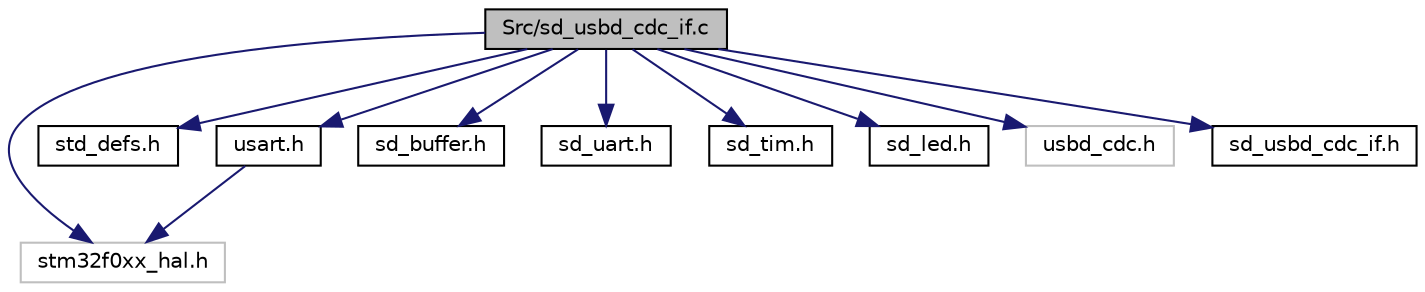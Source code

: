 digraph "Src/sd_usbd_cdc_if.c"
{
  edge [fontname="Helvetica",fontsize="10",labelfontname="Helvetica",labelfontsize="10"];
  node [fontname="Helvetica",fontsize="10",shape=record];
  Node0 [label="Src/sd_usbd_cdc_if.c",height=0.2,width=0.4,color="black", fillcolor="grey75", style="filled", fontcolor="black"];
  Node0 -> Node1 [color="midnightblue",fontsize="10",style="solid",fontname="Helvetica"];
  Node1 [label="stm32f0xx_hal.h",height=0.2,width=0.4,color="grey75", fillcolor="white", style="filled"];
  Node0 -> Node2 [color="midnightblue",fontsize="10",style="solid",fontname="Helvetica"];
  Node2 [label="std_defs.h",height=0.2,width=0.4,color="black", fillcolor="white", style="filled",URL="$std__defs_8h_source.html"];
  Node0 -> Node3 [color="midnightblue",fontsize="10",style="solid",fontname="Helvetica"];
  Node3 [label="usart.h",height=0.2,width=0.4,color="black", fillcolor="white", style="filled",URL="$usart_8h_source.html"];
  Node3 -> Node1 [color="midnightblue",fontsize="10",style="solid",fontname="Helvetica"];
  Node0 -> Node4 [color="midnightblue",fontsize="10",style="solid",fontname="Helvetica"];
  Node4 [label="sd_buffer.h",height=0.2,width=0.4,color="black", fillcolor="white", style="filled",URL="$sd__buffer_8h.html",tooltip="Circular buffers  FreeBSD. "];
  Node0 -> Node5 [color="midnightblue",fontsize="10",style="solid",fontname="Helvetica"];
  Node5 [label="sd_uart.h",height=0.2,width=0.4,color="black", fillcolor="white", style="filled",URL="$sd__uart_8h.html",tooltip="UART Control  FreeBSD. "];
  Node0 -> Node6 [color="midnightblue",fontsize="10",style="solid",fontname="Helvetica"];
  Node6 [label="sd_tim.h",height=0.2,width=0.4,color="black", fillcolor="white", style="filled",URL="$sd__tim_8h.html",tooltip="Timer Control  FreeBSD. "];
  Node0 -> Node7 [color="midnightblue",fontsize="10",style="solid",fontname="Helvetica"];
  Node7 [label="sd_led.h",height=0.2,width=0.4,color="black", fillcolor="white", style="filled",URL="$sd__led_8h.html",tooltip="LED Control Functions  FreeBSD. "];
  Node0 -> Node8 [color="midnightblue",fontsize="10",style="solid",fontname="Helvetica"];
  Node8 [label="usbd_cdc.h",height=0.2,width=0.4,color="grey75", fillcolor="white", style="filled"];
  Node0 -> Node9 [color="midnightblue",fontsize="10",style="solid",fontname="Helvetica"];
  Node9 [label="sd_usbd_cdc_if.h",height=0.2,width=0.4,color="black", fillcolor="white", style="filled",URL="$sd__usbd__cdc__if_8h.html",tooltip="USB Communications Device Class Interface Functions  FreeBSD. "];
}
